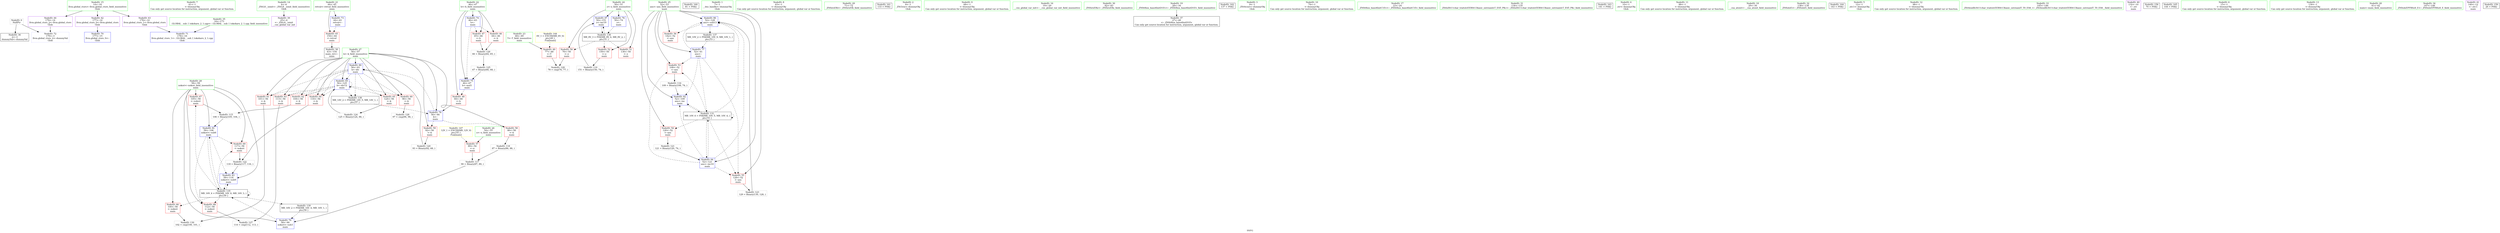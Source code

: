 digraph "SVFG" {
	label="SVFG";

	Node0x5624b0423080 [shape=record,color=grey,label="{NodeID: 0\nNullPtr}"];
	Node0x5624b0423080 -> Node0x5624b0438ee0[style=solid];
	Node0x5624b0423080 -> Node0x5624b043bd90[style=solid];
	Node0x5624b04231a0 [shape=record,color=green,label="{NodeID: 7\n61\<--1\n\<--dummyObj\nCan only get source location for instruction, argument, global var or function.}"];
	Node0x5624b0437bd0 [shape=record,color=green,label="{NodeID: 14\n4\<--6\n_ZStL8__ioinit\<--_ZStL8__ioinit_field_insensitive\nGlob }"];
	Node0x5624b0437bd0 -> Node0x5624b04391b0[style=solid];
	Node0x5624b0438160 [shape=record,color=green,label="{NodeID: 21\n44\<--45\nretval\<--retval_field_insensitive\nmain\n}"];
	Node0x5624b0438160 -> Node0x5624b0439720[style=solid];
	Node0x5624b0438160 -> Node0x5624b043be90[style=solid];
	Node0x5624b0438710 [shape=record,color=green,label="{NodeID: 28\n58\<--59\nnokori\<--nokori_field_insensitive\nmain\n}"];
	Node0x5624b0438710 -> Node0x5624b043b850[style=solid];
	Node0x5624b0438710 -> Node0x5624b043b920[style=solid];
	Node0x5624b0438710 -> Node0x5624b043b9f0[style=solid];
	Node0x5624b0438710 -> Node0x5624b043bac0[style=solid];
	Node0x5624b0438710 -> Node0x5624b043c370[style=solid];
	Node0x5624b0438710 -> Node0x5624b043c510[style=solid];
	Node0x5624b0438710 -> Node0x5624b043c6b0[style=solid];
	Node0x5624b043eb20 [shape=record,color=grey,label="{NodeID: 118\n87 = Binary(86, 88, )\n}"];
	Node0x5624b043eb20 -> Node0x5624b043e9a0[style=solid];
	Node0x5624b0438de0 [shape=record,color=green,label="{NodeID: 35\n16\<--173\n_GLOBAL__sub_I_tokoharu_2_1.cpp\<--_GLOBAL__sub_I_tokoharu_2_1.cpp_field_insensitive\n}"];
	Node0x5624b0438de0 -> Node0x5624b043bc90[style=solid];
	Node0x5624b043f5a0 [shape=record,color=grey,label="{NodeID: 125\n67 = Binary(66, 68, )\n}"];
	Node0x5624b043f5a0 -> Node0x5624b043c030[style=solid];
	Node0x5624b0439420 [shape=record,color=purple,label="{NodeID: 42\n177\<--14\nllvm.global_ctors_0\<--llvm.global_ctors\nGlob }"];
	Node0x5624b0439420 -> Node0x5624b043bb90[style=solid];
	Node0x5624b043aa80 [shape=record,color=red,label="{NodeID: 49\n77\<--48\n\<--T\nmain\n}"];
	Node0x5624b043aa80 -> Node0x5624b043fba0[style=solid];
	Node0x5624b0446670 [shape=record,color=black,label="{NodeID: 139\nMR_16V_2 = PHI(MR_16V_4, MR_16V_1, )\npts\{59 \}\n}"];
	Node0x5624b0446670 -> Node0x5624b043c370[style=dashed];
	Node0x5624b043b030 [shape=record,color=red,label="{NodeID: 56\n142\<--52\n\<--ans\nmain\n}"];
	Node0x5624b043b5e0 [shape=record,color=red,label="{NodeID: 63\n113\<--56\n\<--k\nmain\n}"];
	Node0x5624b043b5e0 -> Node0x5624b043f8a0[style=solid];
	Node0x5624b043bb90 [shape=record,color=blue,label="{NodeID: 70\n177\<--15\nllvm.global_ctors_0\<--\nGlob }"];
	Node0x5624b044ee60 [shape=record,color=black,label="{NodeID: 160\n81 = PHI()\n}"];
	Node0x5624b043c1d0 [shape=record,color=blue,label="{NodeID: 77\n52\<--61\nans\<--\nmain\n}"];
	Node0x5624b043c1d0 -> Node0x5624b043adc0[style=dashed];
	Node0x5624b043c1d0 -> Node0x5624b043af60[style=dashed];
	Node0x5624b043c1d0 -> Node0x5624b043c5e0[style=dashed];
	Node0x5624b043c1d0 -> Node0x5624b043c920[style=dashed];
	Node0x5624b043c1d0 -> Node0x5624b0443e70[style=dashed];
	Node0x5624b043c780 [shape=record,color=blue,label="{NodeID: 84\n52\<--121\nans\<--inc10\nmain\n}"];
	Node0x5624b043c780 -> Node0x5624b043adc0[style=dashed];
	Node0x5624b043c780 -> Node0x5624b043af60[style=dashed];
	Node0x5624b043c780 -> Node0x5624b043c5e0[style=dashed];
	Node0x5624b043c780 -> Node0x5624b043c920[style=dashed];
	Node0x5624b043c780 -> Node0x5624b0443e70[style=dashed];
	Node0x5624b0422190 [shape=record,color=green,label="{NodeID: 1\n7\<--1\n__dso_handle\<--dummyObj\nGlob }"];
	Node0x5624b0437030 [shape=record,color=green,label="{NodeID: 8\n63\<--1\n\<--dummyObj\nCan only get source location for instruction, argument, global var or function.}"];
	Node0x5624b0437c60 [shape=record,color=green,label="{NodeID: 15\n14\<--18\nllvm.global_ctors\<--llvm.global_ctors_field_insensitive\nGlob }"];
	Node0x5624b0437c60 -> Node0x5624b0439420[style=solid];
	Node0x5624b0437c60 -> Node0x5624b0439520[style=solid];
	Node0x5624b0437c60 -> Node0x5624b0439620[style=solid];
	Node0x5624b0438230 [shape=record,color=green,label="{NodeID: 22\n46\<--47\nh\<--h_field_insensitive\nmain\n}"];
	Node0x5624b0438230 -> Node0x5624b04397f0[style=solid];
	Node0x5624b0438230 -> Node0x5624b04398c0[style=solid];
	Node0x5624b0438230 -> Node0x5624b043a9b0[style=solid];
	Node0x5624b0438230 -> Node0x5624b043bf60[style=solid];
	Node0x5624b0438230 -> Node0x5624b043c030[style=solid];
	Node0x5624b04387e0 [shape=record,color=green,label="{NodeID: 29\n71\<--72\n_ZNSirsERi\<--_ZNSirsERi_field_insensitive\n}"];
	Node0x5624b043eca0 [shape=record,color=grey,label="{NodeID: 119\n151 = Binary(150, 74, )\n}"];
	Node0x5624b043eca0 -> Node0x5624b043c9f0[style=solid];
	Node0x5624b0438ee0 [shape=record,color=black,label="{NodeID: 36\n2\<--3\ndummyVal\<--dummyVal\n}"];
	Node0x5624b043f720 [shape=record,color=grey,label="{NodeID: 126\n66 = Binary(64, 65, )\n}"];
	Node0x5624b043f720 -> Node0x5624b043f5a0[style=solid];
	Node0x5624b0439520 [shape=record,color=purple,label="{NodeID: 43\n178\<--14\nllvm.global_ctors_1\<--llvm.global_ctors\nGlob }"];
	Node0x5624b0439520 -> Node0x5624b043bc90[style=solid];
	Node0x5624b043ab50 [shape=record,color=red,label="{NodeID: 50\n76\<--50\n\<--z\nmain\n}"];
	Node0x5624b043ab50 -> Node0x5624b043fba0[style=solid];
	Node0x5624b043b100 [shape=record,color=red,label="{NodeID: 57\n89\<--54\n\<--n\nmain\n}"];
	Node0x5624b043b100 -> Node0x5624b043e9a0[style=solid];
	Node0x5624b0448410 [shape=record,color=yellow,style=double,label="{NodeID: 147\n12V_1 = ENCHI(MR_12V_0)\npts\{55 \}\nFun[main]}"];
	Node0x5624b0448410 -> Node0x5624b043b100[style=dashed];
	Node0x5624b043b6b0 [shape=record,color=red,label="{NodeID: 64\n116\<--56\n\<--k\nmain\n}"];
	Node0x5624b043b6b0 -> Node0x5624b043f120[style=solid];
	Node0x5624b043bc90 [shape=record,color=blue,label="{NodeID: 71\n178\<--16\nllvm.global_ctors_1\<--_GLOBAL__sub_I_tokoharu_2_1.cpp\nGlob }"];
	Node0x5624b044ef60 [shape=record,color=black,label="{NodeID: 161\n133 = PHI()\n}"];
	Node0x5624b043c2a0 [shape=record,color=blue,label="{NodeID: 78\n56\<--84\nk\<--\nmain\n}"];
	Node0x5624b043c2a0 -> Node0x5624b043b1d0[style=dashed];
	Node0x5624b043c2a0 -> Node0x5624b043b2a0[style=dashed];
	Node0x5624b043c2a0 -> Node0x5624b043c440[style=dashed];
	Node0x5624b043c850 [shape=record,color=blue,label="{NodeID: 85\n56\<--125\nk\<--div12\nmain\n}"];
	Node0x5624b043c850 -> Node0x5624b043b370[style=dashed];
	Node0x5624b043c850 -> Node0x5624b043b440[style=dashed];
	Node0x5624b043c850 -> Node0x5624b043b510[style=dashed];
	Node0x5624b043c850 -> Node0x5624b043b5e0[style=dashed];
	Node0x5624b043c850 -> Node0x5624b043b6b0[style=dashed];
	Node0x5624b043c850 -> Node0x5624b043b780[style=dashed];
	Node0x5624b043c850 -> Node0x5624b043c850[style=dashed];
	Node0x5624b043c850 -> Node0x5624b0446170[style=dashed];
	Node0x5624b04233d0 [shape=record,color=green,label="{NodeID: 2\n8\<--1\n_ZSt3cin\<--dummyObj\nGlob }"];
	Node0x5624b04370c0 [shape=record,color=green,label="{NodeID: 9\n68\<--1\n\<--dummyObj\nCan only get source location for instruction, argument, global var or function.}"];
	Node0x5624b0437cf0 [shape=record,color=green,label="{NodeID: 16\n19\<--20\n__cxx_global_var_init\<--__cxx_global_var_init_field_insensitive\n}"];
	Node0x5624b0438300 [shape=record,color=green,label="{NodeID: 23\n48\<--49\nT\<--T_field_insensitive\nmain\n}"];
	Node0x5624b0438300 -> Node0x5624b043aa80[style=solid];
	Node0x5624b04388e0 [shape=record,color=green,label="{NodeID: 30\n82\<--83\n_ZNSirsERx\<--_ZNSirsERx_field_insensitive\n}"];
	Node0x5624b043ee20 [shape=record,color=grey,label="{NodeID: 120\n93 = Binary(92, 68, )\n}"];
	Node0x5624b043ee20 -> Node0x5624b043c440[style=solid];
	Node0x5624b0438fe0 [shape=record,color=black,label="{NodeID: 37\n27\<--28\n\<--_ZNSt8ios_base4InitD1Ev\nCan only get source location for instruction, argument, global var or function.}"];
	Node0x5624b043f8a0 [shape=record,color=grey,label="{NodeID: 127\n114 = cmp(112, 113, )\n}"];
	Node0x5624b0439620 [shape=record,color=purple,label="{NodeID: 44\n179\<--14\nllvm.global_ctors_2\<--llvm.global_ctors\nGlob }"];
	Node0x5624b0439620 -> Node0x5624b043bd90[style=solid];
	Node0x5624b043ac20 [shape=record,color=red,label="{NodeID: 51\n136\<--50\n\<--z\nmain\n}"];
	Node0x5624b043b1d0 [shape=record,color=red,label="{NodeID: 58\n86\<--56\n\<--k\nmain\n}"];
	Node0x5624b043b1d0 -> Node0x5624b043eb20[style=solid];
	Node0x5624b043b780 [shape=record,color=red,label="{NodeID: 65\n124\<--56\n\<--k\nmain\n}"];
	Node0x5624b043b780 -> Node0x5624b043f420[style=solid];
	Node0x5624b043bd90 [shape=record,color=blue, style = dotted,label="{NodeID: 72\n179\<--3\nllvm.global_ctors_2\<--dummyVal\nGlob }"];
	Node0x5624b044f0c0 [shape=record,color=black,label="{NodeID: 162\n137 = PHI()\n}"];
	Node0x5624b043c370 [shape=record,color=blue,label="{NodeID: 79\n58\<--90\nnokori\<--sub3\nmain\n}"];
	Node0x5624b043c370 -> Node0x5624b0445270[style=dashed];
	Node0x5624b043c920 [shape=record,color=blue,label="{NodeID: 86\n52\<--129\nans\<--sub13\nmain\n}"];
	Node0x5624b043c920 -> Node0x5624b043b030[style=dashed];
	Node0x5624b043c920 -> Node0x5624b0445c70[style=dashed];
	Node0x5624b04234d0 [shape=record,color=green,label="{NodeID: 3\n9\<--1\n_ZSt4cout\<--dummyObj\nGlob }"];
	Node0x5624b0437190 [shape=record,color=green,label="{NodeID: 10\n74\<--1\n\<--dummyObj\nCan only get source location for instruction, argument, global var or function.}"];
	Node0x5624b0437dc0 [shape=record,color=green,label="{NodeID: 17\n23\<--24\n_ZNSt8ios_base4InitC1Ev\<--_ZNSt8ios_base4InitC1Ev_field_insensitive\n}"];
	Node0x5624b04383d0 [shape=record,color=green,label="{NodeID: 24\n50\<--51\nz\<--z_field_insensitive\nmain\n}"];
	Node0x5624b04383d0 -> Node0x5624b043ab50[style=solid];
	Node0x5624b04383d0 -> Node0x5624b043ac20[style=solid];
	Node0x5624b04383d0 -> Node0x5624b043acf0[style=solid];
	Node0x5624b04383d0 -> Node0x5624b043c100[style=solid];
	Node0x5624b04383d0 -> Node0x5624b043c9f0[style=solid];
	Node0x5624b04389e0 [shape=record,color=green,label="{NodeID: 31\n134\<--135\n_ZStlsISt11char_traitsIcEERSt13basic_ostreamIcT_ES5_PKc\<--_ZStlsISt11char_traitsIcEERSt13basic_ostreamIcT_ES5_PKc_field_insensitive\n}"];
	Node0x5624b043efa0 [shape=record,color=grey,label="{NodeID: 121\n121 = Binary(120, 74, )\n}"];
	Node0x5624b043efa0 -> Node0x5624b043c780[style=solid];
	Node0x5624b04390e0 [shape=record,color=black,label="{NodeID: 38\n43\<--154\nmain_ret\<--\nmain\n}"];
	Node0x5624b043fa20 [shape=record,color=grey,label="{NodeID: 128\n97 = cmp(96, 98, )\n}"];
	Node0x5624b0439720 [shape=record,color=red,label="{NodeID: 45\n154\<--44\n\<--retval\nmain\n}"];
	Node0x5624b0439720 -> Node0x5624b04390e0[style=solid];
	Node0x5624b0445270 [shape=record,color=black,label="{NodeID: 135\nMR_16V_4 = PHI(MR_16V_8, MR_16V_3, )\npts\{59 \}\n}"];
	Node0x5624b0445270 -> Node0x5624b043b850[style=dashed];
	Node0x5624b0445270 -> Node0x5624b043b920[style=dashed];
	Node0x5624b0445270 -> Node0x5624b043b9f0[style=dashed];
	Node0x5624b0445270 -> Node0x5624b043bac0[style=dashed];
	Node0x5624b0445270 -> Node0x5624b043c510[style=dashed];
	Node0x5624b0445270 -> Node0x5624b043c6b0[style=dashed];
	Node0x5624b0445270 -> Node0x5624b0445270[style=dashed];
	Node0x5624b0445270 -> Node0x5624b0446670[style=dashed];
	Node0x5624b043acf0 [shape=record,color=red,label="{NodeID: 52\n150\<--50\n\<--z\nmain\n}"];
	Node0x5624b043acf0 -> Node0x5624b043eca0[style=solid];
	Node0x5624b043b2a0 [shape=record,color=red,label="{NodeID: 59\n92\<--56\n\<--k\nmain\n}"];
	Node0x5624b043b2a0 -> Node0x5624b043ee20[style=solid];
	Node0x5624b043b850 [shape=record,color=red,label="{NodeID: 66\n100\<--58\n\<--nokori\nmain\n}"];
	Node0x5624b043b850 -> Node0x5624b043fd20[style=solid];
	Node0x5624b043be90 [shape=record,color=blue,label="{NodeID: 73\n44\<--61\nretval\<--\nmain\n}"];
	Node0x5624b043be90 -> Node0x5624b0439720[style=dashed];
	Node0x5624b044f1c0 [shape=record,color=black,label="{NodeID: 163\n141 = PHI()\n}"];
	Node0x5624b043c440 [shape=record,color=blue,label="{NodeID: 80\n56\<--93\nk\<--div\nmain\n}"];
	Node0x5624b043c440 -> Node0x5624b043b370[style=dashed];
	Node0x5624b043c440 -> Node0x5624b043b440[style=dashed];
	Node0x5624b043c440 -> Node0x5624b043b510[style=dashed];
	Node0x5624b043c440 -> Node0x5624b043b5e0[style=dashed];
	Node0x5624b043c440 -> Node0x5624b043b6b0[style=dashed];
	Node0x5624b043c440 -> Node0x5624b043b780[style=dashed];
	Node0x5624b043c440 -> Node0x5624b043c850[style=dashed];
	Node0x5624b043c440 -> Node0x5624b0446170[style=dashed];
	Node0x5624b043c9f0 [shape=record,color=blue,label="{NodeID: 87\n50\<--151\nz\<--inc19\nmain\n}"];
	Node0x5624b043c9f0 -> Node0x5624b0445770[style=dashed];
	Node0x5624b0423760 [shape=record,color=green,label="{NodeID: 4\n10\<--1\n.str\<--dummyObj\nGlob }"];
	Node0x5624b0437a20 [shape=record,color=green,label="{NodeID: 11\n88\<--1\n\<--dummyObj\nCan only get source location for instruction, argument, global var or function.}"];
	Node0x5624b0437e90 [shape=record,color=green,label="{NodeID: 18\n29\<--30\n__cxa_atexit\<--__cxa_atexit_field_insensitive\n}"];
	Node0x5624b04384a0 [shape=record,color=green,label="{NodeID: 25\n52\<--53\nans\<--ans_field_insensitive\nmain\n}"];
	Node0x5624b04384a0 -> Node0x5624b043adc0[style=solid];
	Node0x5624b04384a0 -> Node0x5624b043ae90[style=solid];
	Node0x5624b04384a0 -> Node0x5624b043af60[style=solid];
	Node0x5624b04384a0 -> Node0x5624b043b030[style=solid];
	Node0x5624b04384a0 -> Node0x5624b043c1d0[style=solid];
	Node0x5624b04384a0 -> Node0x5624b043c5e0[style=solid];
	Node0x5624b04384a0 -> Node0x5624b043c780[style=solid];
	Node0x5624b04384a0 -> Node0x5624b043c920[style=solid];
	Node0x5624b043e6e0 [shape=record,color=grey,label="{NodeID: 115\n106 = Binary(105, 104, )\n}"];
	Node0x5624b043e6e0 -> Node0x5624b043c510[style=solid];
	Node0x5624b0438ae0 [shape=record,color=green,label="{NodeID: 32\n138\<--139\n_ZNSolsEi\<--_ZNSolsEi_field_insensitive\n}"];
	Node0x5624b043f120 [shape=record,color=grey,label="{NodeID: 122\n118 = Binary(117, 116, )\n}"];
	Node0x5624b043f120 -> Node0x5624b043c6b0[style=solid];
	Node0x5624b04391b0 [shape=record,color=purple,label="{NodeID: 39\n25\<--4\n\<--_ZStL8__ioinit\n__cxx_global_var_init\n}"];
	Node0x5624b043fba0 [shape=record,color=grey,label="{NodeID: 129\n78 = cmp(76, 77, )\n}"];
	Node0x5624b04397f0 [shape=record,color=red,label="{NodeID: 46\n64\<--46\n\<--h\nmain\n}"];
	Node0x5624b04397f0 -> Node0x5624b043f720[style=solid];
	Node0x5624b0445770 [shape=record,color=black,label="{NodeID: 136\nMR_8V_3 = PHI(MR_8V_4, MR_8V_2, )\npts\{51 \}\n}"];
	Node0x5624b0445770 -> Node0x5624b043ab50[style=dashed];
	Node0x5624b0445770 -> Node0x5624b043ac20[style=dashed];
	Node0x5624b0445770 -> Node0x5624b043acf0[style=dashed];
	Node0x5624b0445770 -> Node0x5624b043c9f0[style=dashed];
	Node0x5624b043adc0 [shape=record,color=red,label="{NodeID: 53\n108\<--52\n\<--ans\nmain\n}"];
	Node0x5624b043adc0 -> Node0x5624b043e820[style=solid];
	Node0x5624b043b370 [shape=record,color=red,label="{NodeID: 60\n96\<--56\n\<--k\nmain\n}"];
	Node0x5624b043b370 -> Node0x5624b043fa20[style=solid];
	Node0x5624b043b920 [shape=record,color=red,label="{NodeID: 67\n105\<--58\n\<--nokori\nmain\n}"];
	Node0x5624b043b920 -> Node0x5624b043e6e0[style=solid];
	Node0x5624b043bf60 [shape=record,color=blue,label="{NodeID: 74\n46\<--63\nh\<--\nmain\n}"];
	Node0x5624b043bf60 -> Node0x5624b04397f0[style=dashed];
	Node0x5624b043bf60 -> Node0x5624b04398c0[style=dashed];
	Node0x5624b043bf60 -> Node0x5624b043c030[style=dashed];
	Node0x5624b044fcb0 [shape=record,color=black,label="{NodeID: 164\n143 = PHI()\n}"];
	Node0x5624b043c510 [shape=record,color=blue,label="{NodeID: 81\n58\<--106\nnokori\<--sub6\nmain\n}"];
	Node0x5624b043c510 -> Node0x5624b043b9f0[style=dashed];
	Node0x5624b043c510 -> Node0x5624b043bac0[style=dashed];
	Node0x5624b043c510 -> Node0x5624b043c6b0[style=dashed];
	Node0x5624b043c510 -> Node0x5624b0445270[style=dashed];
	Node0x5624b0423a60 [shape=record,color=green,label="{NodeID: 5\n12\<--1\n.str.1\<--dummyObj\nGlob }"];
	Node0x5624b0437ab0 [shape=record,color=green,label="{NodeID: 12\n98\<--1\n\<--dummyObj\nCan only get source location for instruction, argument, global var or function.}"];
	Node0x5624b0437f60 [shape=record,color=green,label="{NodeID: 19\n28\<--34\n_ZNSt8ios_base4InitD1Ev\<--_ZNSt8ios_base4InitD1Ev_field_insensitive\n}"];
	Node0x5624b0437f60 -> Node0x5624b0438fe0[style=solid];
	Node0x5624b0438570 [shape=record,color=green,label="{NodeID: 26\n54\<--55\nn\<--n_field_insensitive\nmain\n}"];
	Node0x5624b0438570 -> Node0x5624b043b100[style=solid];
	Node0x5624b043e820 [shape=record,color=grey,label="{NodeID: 116\n109 = Binary(108, 74, )\n}"];
	Node0x5624b043e820 -> Node0x5624b043c5e0[style=solid];
	Node0x5624b0438be0 [shape=record,color=green,label="{NodeID: 33\n145\<--146\n_ZSt4endlIcSt11char_traitsIcEERSt13basic_ostreamIT_T0_ES6_\<--_ZSt4endlIcSt11char_traitsIcEERSt13basic_ostreamIT_T0_ES6__field_insensitive\n}"];
	Node0x5624b043f2a0 [shape=record,color=grey,label="{NodeID: 123\n129 = Binary(130, 128, )\n}"];
	Node0x5624b043f2a0 -> Node0x5624b043c920[style=solid];
	Node0x5624b0439280 [shape=record,color=purple,label="{NodeID: 40\n132\<--10\n\<--.str\nmain\n}"];
	Node0x5624b043fd20 [shape=record,color=grey,label="{NodeID: 130\n102 = cmp(100, 101, )\n}"];
	Node0x5624b04398c0 [shape=record,color=red,label="{NodeID: 47\n65\<--46\n\<--h\nmain\n}"];
	Node0x5624b04398c0 -> Node0x5624b043f720[style=solid];
	Node0x5624b0445c70 [shape=record,color=black,label="{NodeID: 137\nMR_10V_2 = PHI(MR_10V_9, MR_10V_1, )\npts\{53 \}\n}"];
	Node0x5624b0445c70 -> Node0x5624b043c1d0[style=dashed];
	Node0x5624b043ae90 [shape=record,color=red,label="{NodeID: 54\n120\<--52\n\<--ans\nmain\n}"];
	Node0x5624b043ae90 -> Node0x5624b043efa0[style=solid];
	Node0x5624b0448170 [shape=record,color=yellow,style=double,label="{NodeID: 144\n6V_1 = ENCHI(MR_6V_0)\npts\{49 \}\nFun[main]}"];
	Node0x5624b0448170 -> Node0x5624b043aa80[style=dashed];
	Node0x5624b043b440 [shape=record,color=red,label="{NodeID: 61\n101\<--56\n\<--k\nmain\n}"];
	Node0x5624b043b440 -> Node0x5624b043fd20[style=solid];
	Node0x5624b043b9f0 [shape=record,color=red,label="{NodeID: 68\n112\<--58\n\<--nokori\nmain\n}"];
	Node0x5624b043b9f0 -> Node0x5624b043f8a0[style=solid];
	Node0x5624b028d680 [shape=record,color=black,label="{NodeID: 158\n70 = PHI()\n}"];
	Node0x5624b043c030 [shape=record,color=blue,label="{NodeID: 75\n46\<--67\nh\<--mul1\nmain\n}"];
	Node0x5624b043c030 -> Node0x5624b043a9b0[style=dashed];
	Node0x5624b044fdb0 [shape=record,color=black,label="{NodeID: 165\n144 = PHI()\n}"];
	Node0x5624b043c5e0 [shape=record,color=blue,label="{NodeID: 82\n52\<--109\nans\<--inc\nmain\n}"];
	Node0x5624b043c5e0 -> Node0x5624b0443e70[style=dashed];
	Node0x5624b0423110 [shape=record,color=green,label="{NodeID: 6\n15\<--1\n\<--dummyObj\nCan only get source location for instruction, argument, global var or function.}"];
	Node0x5624b0437b40 [shape=record,color=green,label="{NodeID: 13\n130\<--1\n\<--dummyObj\nCan only get source location for instruction, argument, global var or function.}"];
	Node0x5624b0438060 [shape=record,color=green,label="{NodeID: 20\n41\<--42\nmain\<--main_field_insensitive\n}"];
	Node0x5624b0438640 [shape=record,color=green,label="{NodeID: 27\n56\<--57\nk\<--k_field_insensitive\nmain\n}"];
	Node0x5624b0438640 -> Node0x5624b043b1d0[style=solid];
	Node0x5624b0438640 -> Node0x5624b043b2a0[style=solid];
	Node0x5624b0438640 -> Node0x5624b043b370[style=solid];
	Node0x5624b0438640 -> Node0x5624b043b440[style=solid];
	Node0x5624b0438640 -> Node0x5624b043b510[style=solid];
	Node0x5624b0438640 -> Node0x5624b043b5e0[style=solid];
	Node0x5624b0438640 -> Node0x5624b043b6b0[style=solid];
	Node0x5624b0438640 -> Node0x5624b043b780[style=solid];
	Node0x5624b0438640 -> Node0x5624b043c2a0[style=solid];
	Node0x5624b0438640 -> Node0x5624b043c440[style=solid];
	Node0x5624b0438640 -> Node0x5624b043c850[style=solid];
	Node0x5624b043e9a0 [shape=record,color=grey,label="{NodeID: 117\n90 = Binary(87, 89, )\n}"];
	Node0x5624b043e9a0 -> Node0x5624b043c370[style=solid];
	Node0x5624b0438ce0 [shape=record,color=green,label="{NodeID: 34\n147\<--148\n_ZNSolsEPFRSoS_E\<--_ZNSolsEPFRSoS_E_field_insensitive\n}"];
	Node0x5624b043f420 [shape=record,color=grey,label="{NodeID: 124\n125 = Binary(124, 88, )\n}"];
	Node0x5624b043f420 -> Node0x5624b043c850[style=solid];
	Node0x5624b0439350 [shape=record,color=purple,label="{NodeID: 41\n140\<--12\n\<--.str.1\nmain\n}"];
	Node0x5624b0443e70 [shape=record,color=black,label="{NodeID: 131\nMR_10V_6 = PHI(MR_10V_5, MR_10V_4, )\npts\{53 \}\n}"];
	Node0x5624b0443e70 -> Node0x5624b043adc0[style=dashed];
	Node0x5624b0443e70 -> Node0x5624b043ae90[style=dashed];
	Node0x5624b0443e70 -> Node0x5624b043af60[style=dashed];
	Node0x5624b0443e70 -> Node0x5624b043c5e0[style=dashed];
	Node0x5624b0443e70 -> Node0x5624b043c780[style=dashed];
	Node0x5624b0443e70 -> Node0x5624b043c920[style=dashed];
	Node0x5624b0443e70 -> Node0x5624b0443e70[style=dashed];
	Node0x5624b043a9b0 [shape=record,color=red,label="{NodeID: 48\n84\<--46\n\<--h\nmain\n}"];
	Node0x5624b043a9b0 -> Node0x5624b043c2a0[style=solid];
	Node0x5624b0446170 [shape=record,color=black,label="{NodeID: 138\nMR_14V_2 = PHI(MR_14V_5, MR_14V_1, )\npts\{57 \}\n}"];
	Node0x5624b0446170 -> Node0x5624b043c2a0[style=dashed];
	Node0x5624b043af60 [shape=record,color=red,label="{NodeID: 55\n128\<--52\n\<--ans\nmain\n}"];
	Node0x5624b043af60 -> Node0x5624b043f2a0[style=solid];
	Node0x5624b043b510 [shape=record,color=red,label="{NodeID: 62\n104\<--56\n\<--k\nmain\n}"];
	Node0x5624b043b510 -> Node0x5624b043e6e0[style=solid];
	Node0x5624b043bac0 [shape=record,color=red,label="{NodeID: 69\n117\<--58\n\<--nokori\nmain\n}"];
	Node0x5624b043bac0 -> Node0x5624b043f120[style=solid];
	Node0x5624b044ed60 [shape=record,color=black,label="{NodeID: 159\n26 = PHI()\n}"];
	Node0x5624b043c100 [shape=record,color=blue,label="{NodeID: 76\n50\<--74\nz\<--\nmain\n}"];
	Node0x5624b043c100 -> Node0x5624b0445770[style=dashed];
	Node0x5624b043c6b0 [shape=record,color=blue,label="{NodeID: 83\n58\<--118\nnokori\<--sub9\nmain\n}"];
	Node0x5624b043c6b0 -> Node0x5624b0445270[style=dashed];
}
